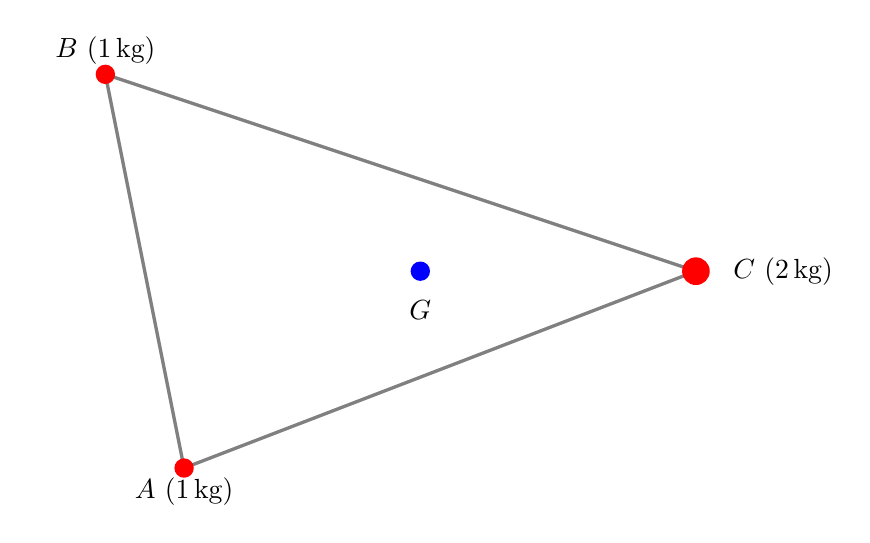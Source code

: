\tikzstyle{line} = [draw,gray,very thick]
\tikzstyle{arrow} = [->,>=latex,ultra thick]
\begin{tikzpicture}[scale=0.5]


\coordinate (A) at (2,5);
\coordinate (B) at (0,15);
\coordinate (C) at (15,10);

\coordinate (G) at (8,10);

\draw[line] (A) -- (B) -- (C) -- cycle;

\fill[red] (A) circle (7pt) node[below, black] {$A$ (1\,kg)};
\fill[red] (B) circle (7pt) node[above, black] {$B$ (1\,kg)};
\fill[red] (C) circle (10pt) node[right = 10pt, black] {$C$ (2\,kg)};

\fill[blue] (G) circle (7pt) node[below = 7pt, black] {$G$};


\end{tikzpicture}

